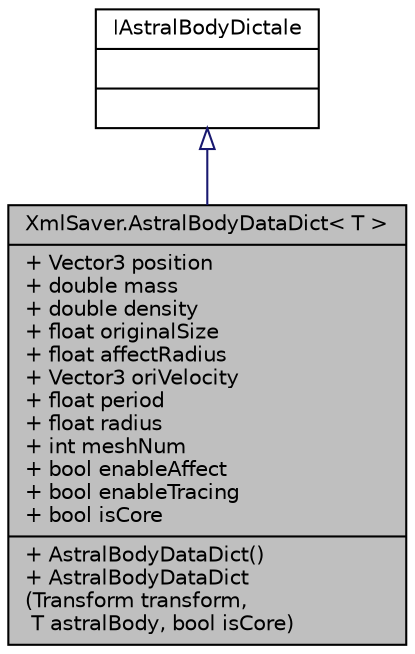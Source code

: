digraph "XmlSaver.AstralBodyDataDict&lt; T &gt;"
{
 // INTERACTIVE_SVG=YES
 // LATEX_PDF_SIZE
  edge [fontname="Helvetica",fontsize="10",labelfontname="Helvetica",labelfontsize="10"];
  node [fontname="Helvetica",fontsize="10",shape=record];
  Node1 [label="{XmlSaver.AstralBodyDataDict\< T \>\n|+ Vector3 position\l+ double mass\l+ double density\l+ float originalSize\l+ float affectRadius\l+ Vector3 oriVelocity\l+ float period\l+ float radius\l+ int meshNum\l+ bool enableAffect\l+ bool enableTracing\l+ bool isCore\l|+  AstralBodyDataDict()\l+  AstralBodyDataDict\l(Transform transform,\l T astralBody, bool isCore)\l}",height=0.2,width=0.4,color="black", fillcolor="grey75", style="filled", fontcolor="black",tooltip="星体数据存储"];
  Node2 -> Node1 [dir="back",color="midnightblue",fontsize="10",style="solid",arrowtail="onormal",fontname="Helvetica"];
  Node2 [label="{IAstralBodyDictale\n||}",height=0.2,width=0.4,color="black", fillcolor="white", style="filled",URL="$interface_xml_saver_1_1_i_astral_body_dictale.html",tooltip="星体可序列化"];
}
